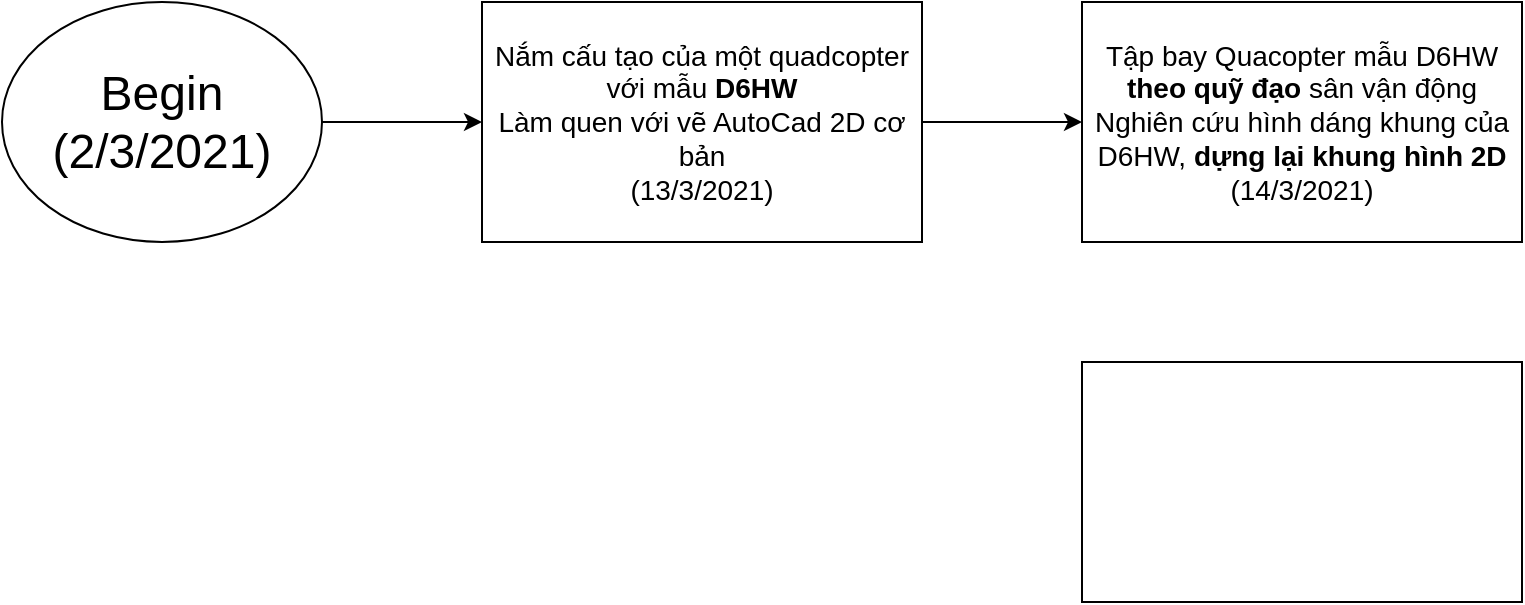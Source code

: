 <mxfile version="14.4.4" type="github">
  <diagram id="C5RBs43oDa-KdzZeNtuy" name="Page-1">
    <mxGraphModel dx="1038" dy="548" grid="1" gridSize="10" guides="1" tooltips="1" connect="1" arrows="1" fold="1" page="1" pageScale="1" pageWidth="827" pageHeight="1169" math="0" shadow="0">
      <root>
        <mxCell id="WIyWlLk6GJQsqaUBKTNV-0" />
        <mxCell id="WIyWlLk6GJQsqaUBKTNV-1" parent="WIyWlLk6GJQsqaUBKTNV-0" />
        <mxCell id="xfTpq5opTUSksuWAv6uG-0" style="edgeStyle=orthogonalEdgeStyle;curved=0;rounded=1;sketch=0;orthogonalLoop=1;jettySize=auto;html=1;exitX=1;exitY=0.5;exitDx=0;exitDy=0;entryX=0;entryY=0.5;entryDx=0;entryDy=0;" edge="1" parent="WIyWlLk6GJQsqaUBKTNV-1" source="2p2Xl5QN_kJqbLYliEAD-0" target="2p2Xl5QN_kJqbLYliEAD-1">
          <mxGeometry relative="1" as="geometry" />
        </mxCell>
        <mxCell id="2p2Xl5QN_kJqbLYliEAD-0" value="&lt;font style=&quot;font-size: 24px&quot;&gt;Begin (2/3/2021)&lt;/font&gt;" style="ellipse;whiteSpace=wrap;html=1;" parent="WIyWlLk6GJQsqaUBKTNV-1" vertex="1">
          <mxGeometry width="160" height="120" as="geometry" />
        </mxCell>
        <mxCell id="xfTpq5opTUSksuWAv6uG-3" style="edgeStyle=orthogonalEdgeStyle;curved=0;rounded=1;sketch=0;orthogonalLoop=1;jettySize=auto;html=1;exitX=1;exitY=0.5;exitDx=0;exitDy=0;entryX=0;entryY=0.5;entryDx=0;entryDy=0;" edge="1" parent="WIyWlLk6GJQsqaUBKTNV-1" source="2p2Xl5QN_kJqbLYliEAD-1" target="xfTpq5opTUSksuWAv6uG-1">
          <mxGeometry relative="1" as="geometry" />
        </mxCell>
        <mxCell id="2p2Xl5QN_kJqbLYliEAD-1" value="&lt;font style=&quot;font-size: 14px&quot;&gt;Nắm cấu tạo của một quadcopter với mẫu &lt;b&gt;D6HW&lt;/b&gt;&lt;br&gt;Làm quen với vẽ AutoCad 2D cơ bản&lt;br&gt;(13/3/2021)&lt;br&gt;&lt;/font&gt;" style="rounded=0;whiteSpace=wrap;html=1;" parent="WIyWlLk6GJQsqaUBKTNV-1" vertex="1">
          <mxGeometry x="240" width="220" height="120" as="geometry" />
        </mxCell>
        <mxCell id="xfTpq5opTUSksuWAv6uG-1" value="&lt;font style=&quot;font-size: 14px&quot;&gt;Tập bay Quacopter mẫu D6HW &lt;b&gt;theo quỹ đạo&lt;/b&gt; sân vận động&lt;br&gt;Nghiên cứu hình dáng khung của D6HW, &lt;b&gt;dựng lại khung hình 2D&lt;/b&gt;&lt;br&gt;(14/3/2021)&lt;/font&gt;" style="rounded=0;whiteSpace=wrap;html=1;sketch=0;" vertex="1" parent="WIyWlLk6GJQsqaUBKTNV-1">
          <mxGeometry x="540" width="220" height="120" as="geometry" />
        </mxCell>
        <mxCell id="xfTpq5opTUSksuWAv6uG-4" value="" style="rounded=0;whiteSpace=wrap;html=1;sketch=0;" vertex="1" parent="WIyWlLk6GJQsqaUBKTNV-1">
          <mxGeometry x="540" y="180" width="220" height="120" as="geometry" />
        </mxCell>
      </root>
    </mxGraphModel>
  </diagram>
</mxfile>
